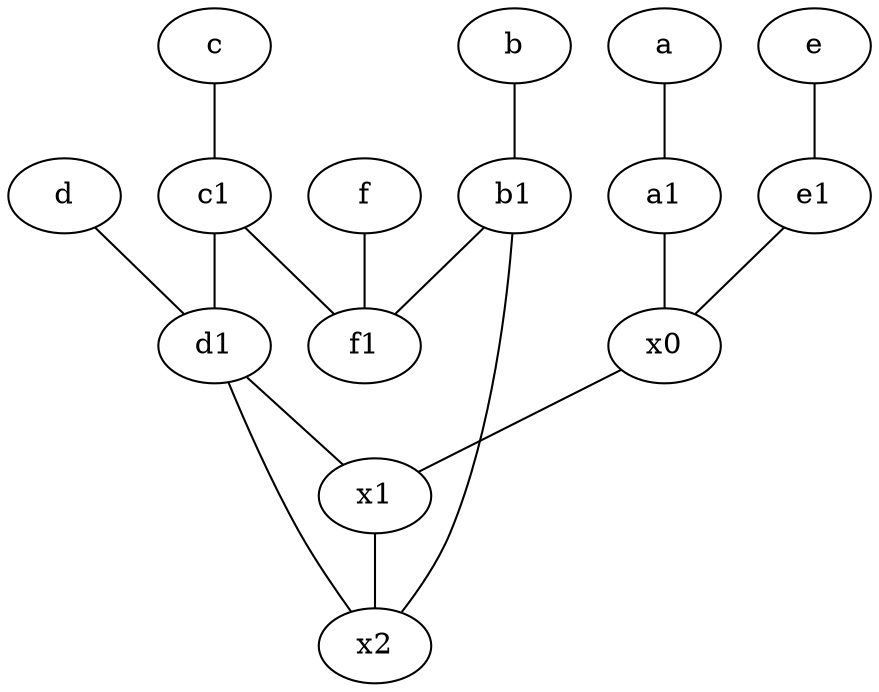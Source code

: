 graph {
	node [labelfontsize=50]
	d1 [labelfontsize=50 pos="3,5!"]
	x2 [labelfontsize=50]
	x0 [labelfontsize=50]
	b1 [labelfontsize=50 pos="9,4!"]
	x1 [labelfontsize=50]
	c [labelfontsize=50 pos="4.5,2!"]
	c1 [labelfontsize=50 pos="4.5,3!"]
	a1 [labelfontsize=50 pos="8,3!"]
	b [labelfontsize=50 pos="10,4!"]
	e [labelfontsize=50 pos="7,9!"]
	f [labelfontsize=50 pos="3,9!"]
	f1 [labelfontsize=50 pos="3,8!"]
	e1 [labelfontsize=50 pos="7,7!"]
	d [labelfontsize=50 pos="2,5!"]
	a [labelfontsize=50 pos="8,2!"]
	d1 -- x2
	x0 -- x1
	c1 -- d1
	e -- e1
	a1 -- x0
	b -- b1
	x1 -- x2
	c1 -- f1
	b1 -- f1
	d1 -- x1
	c -- c1
	a -- a1
	f -- f1
	d -- d1
	e1 -- x0
	b1 -- x2
}
